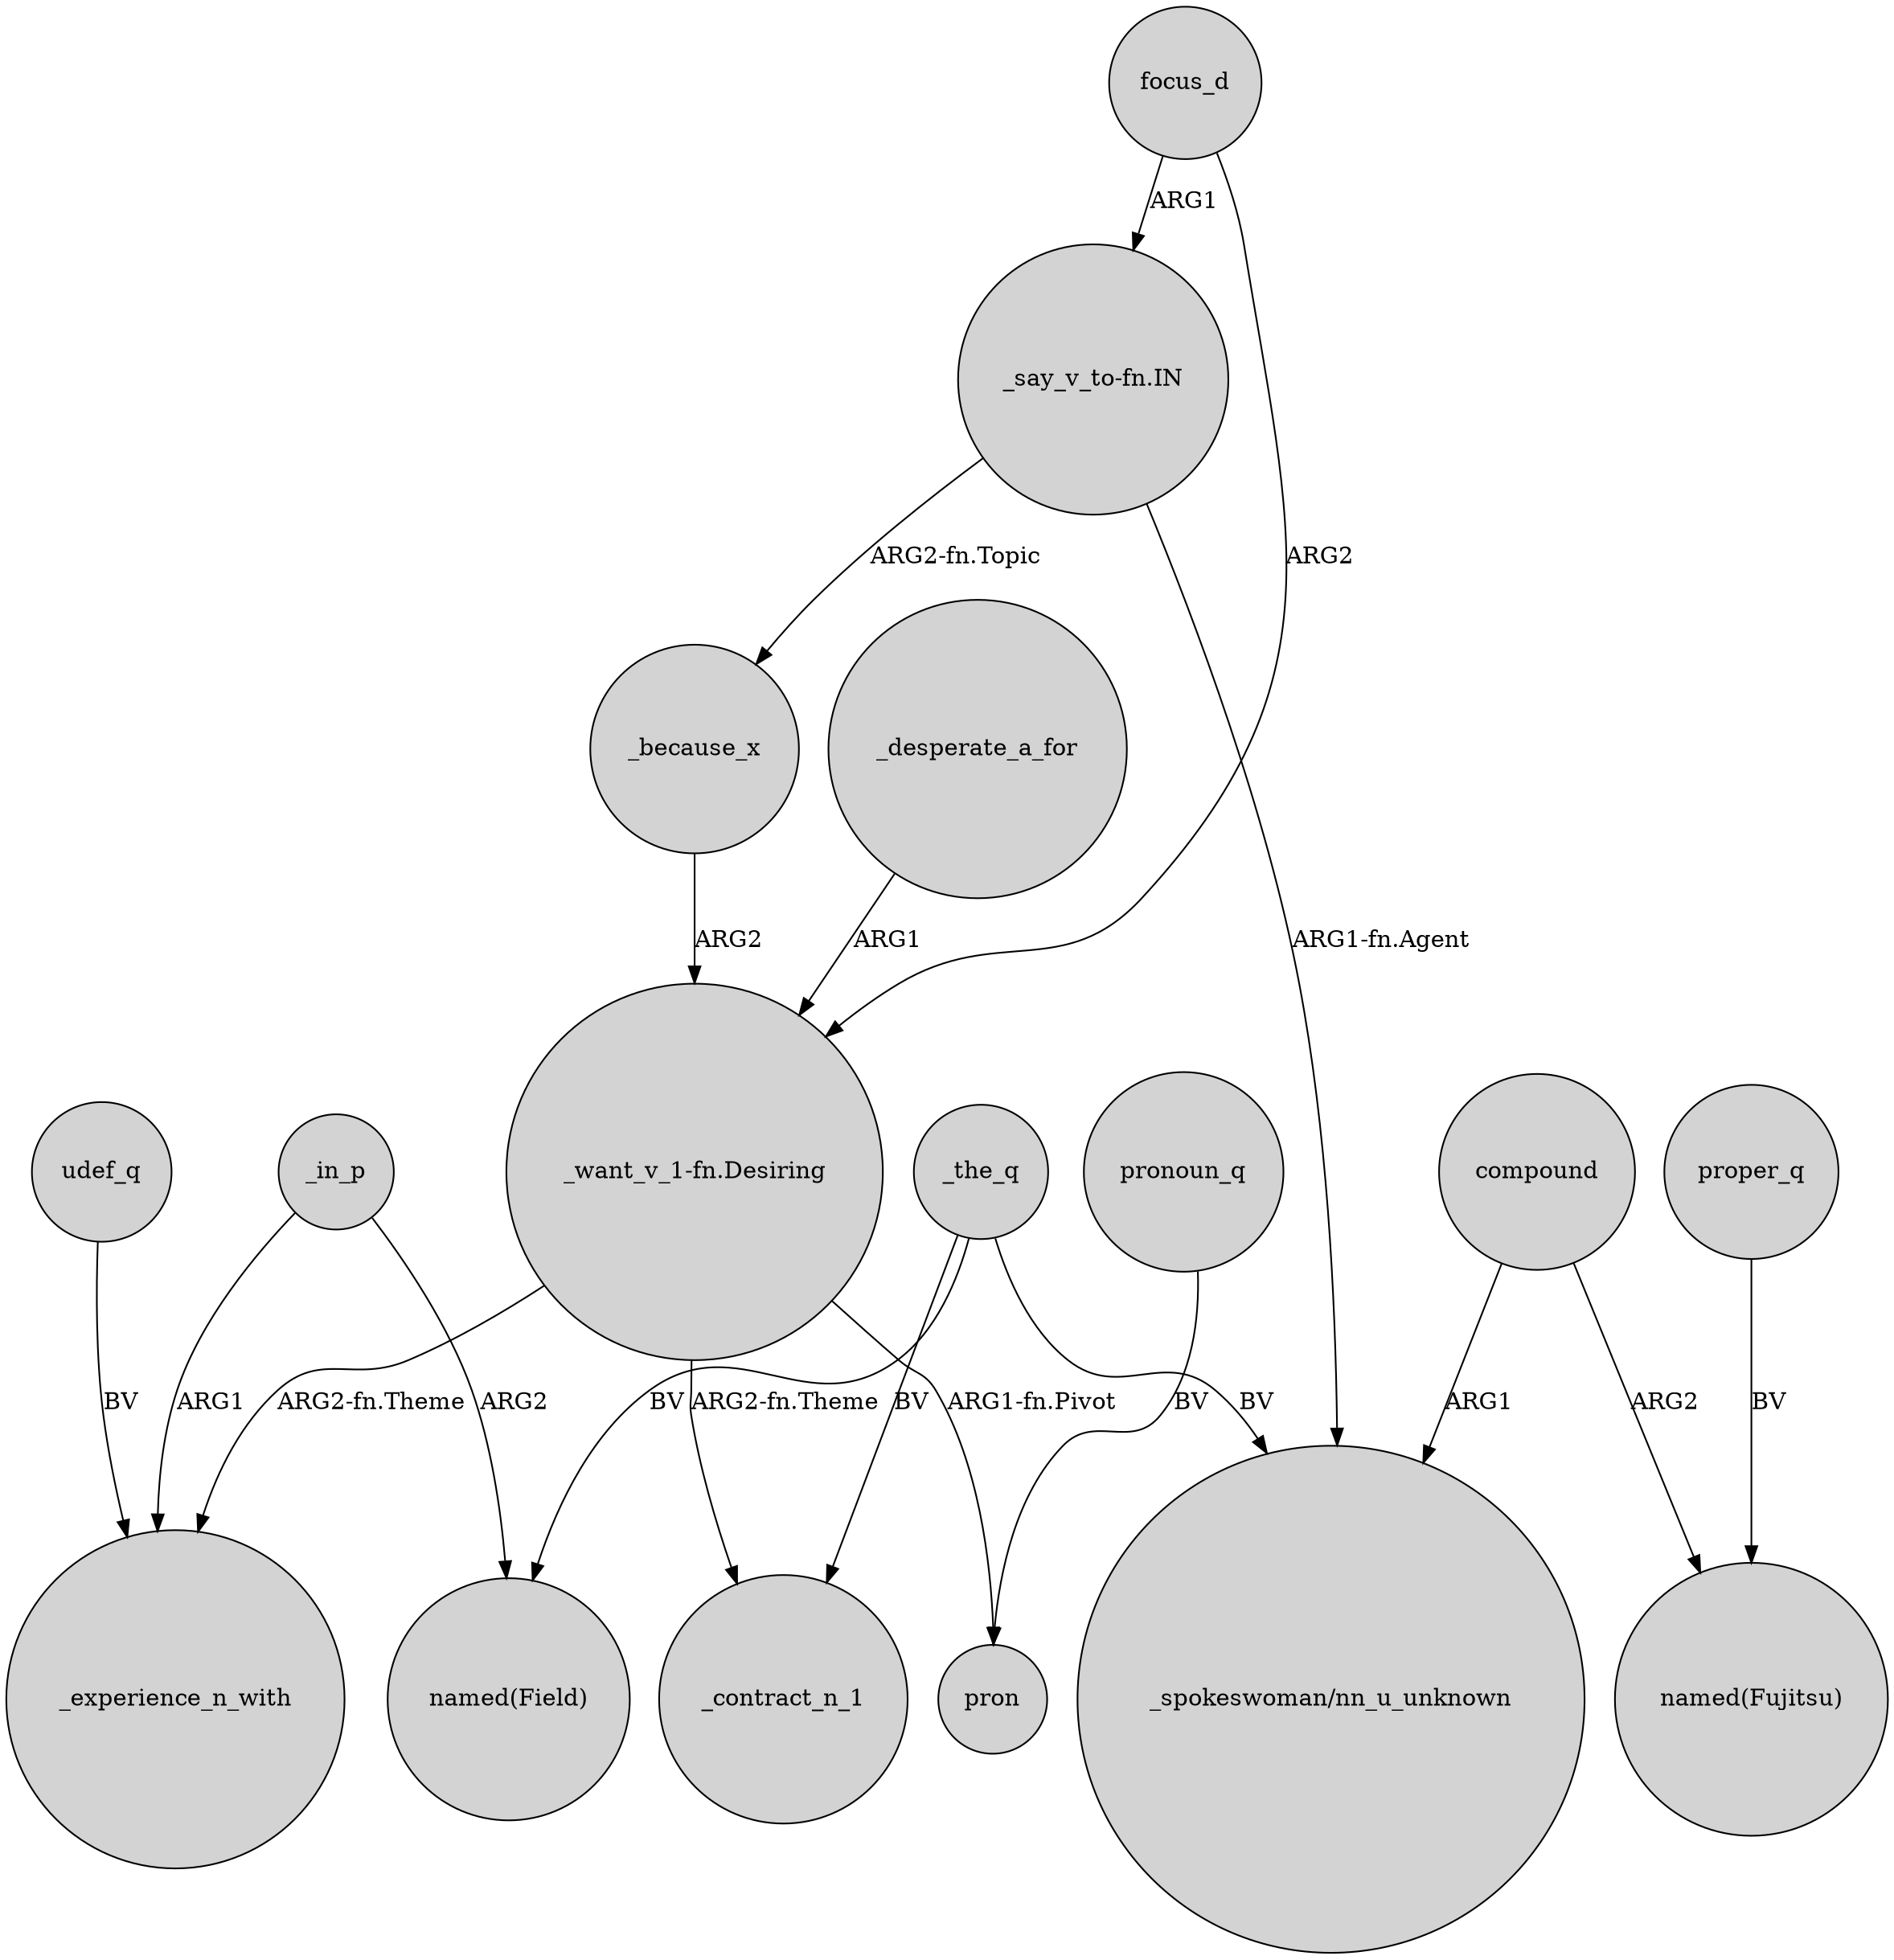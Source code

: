digraph {
	node [shape=circle style=filled]
	"_want_v_1-fn.Desiring" -> _experience_n_with [label="ARG2-fn.Theme"]
	"_want_v_1-fn.Desiring" -> _contract_n_1 [label="ARG2-fn.Theme"]
	_desperate_a_for -> "_want_v_1-fn.Desiring" [label=ARG1]
	udef_q -> _experience_n_with [label=BV]
	_the_q -> "named(Field)" [label=BV]
	_because_x -> "_want_v_1-fn.Desiring" [label=ARG2]
	"_want_v_1-fn.Desiring" -> pron [label="ARG1-fn.Pivot"]
	_in_p -> "named(Field)" [label=ARG2]
	_the_q -> "_spokeswoman/nn_u_unknown" [label=BV]
	"_say_v_to-fn.IN" -> _because_x [label="ARG2-fn.Topic"]
	proper_q -> "named(Fujitsu)" [label=BV]
	pronoun_q -> pron [label=BV]
	_the_q -> _contract_n_1 [label=BV]
	focus_d -> "_want_v_1-fn.Desiring" [label=ARG2]
	_in_p -> _experience_n_with [label=ARG1]
	"_say_v_to-fn.IN" -> "_spokeswoman/nn_u_unknown" [label="ARG1-fn.Agent"]
	compound -> "_spokeswoman/nn_u_unknown" [label=ARG1]
	compound -> "named(Fujitsu)" [label=ARG2]
	focus_d -> "_say_v_to-fn.IN" [label=ARG1]
}
